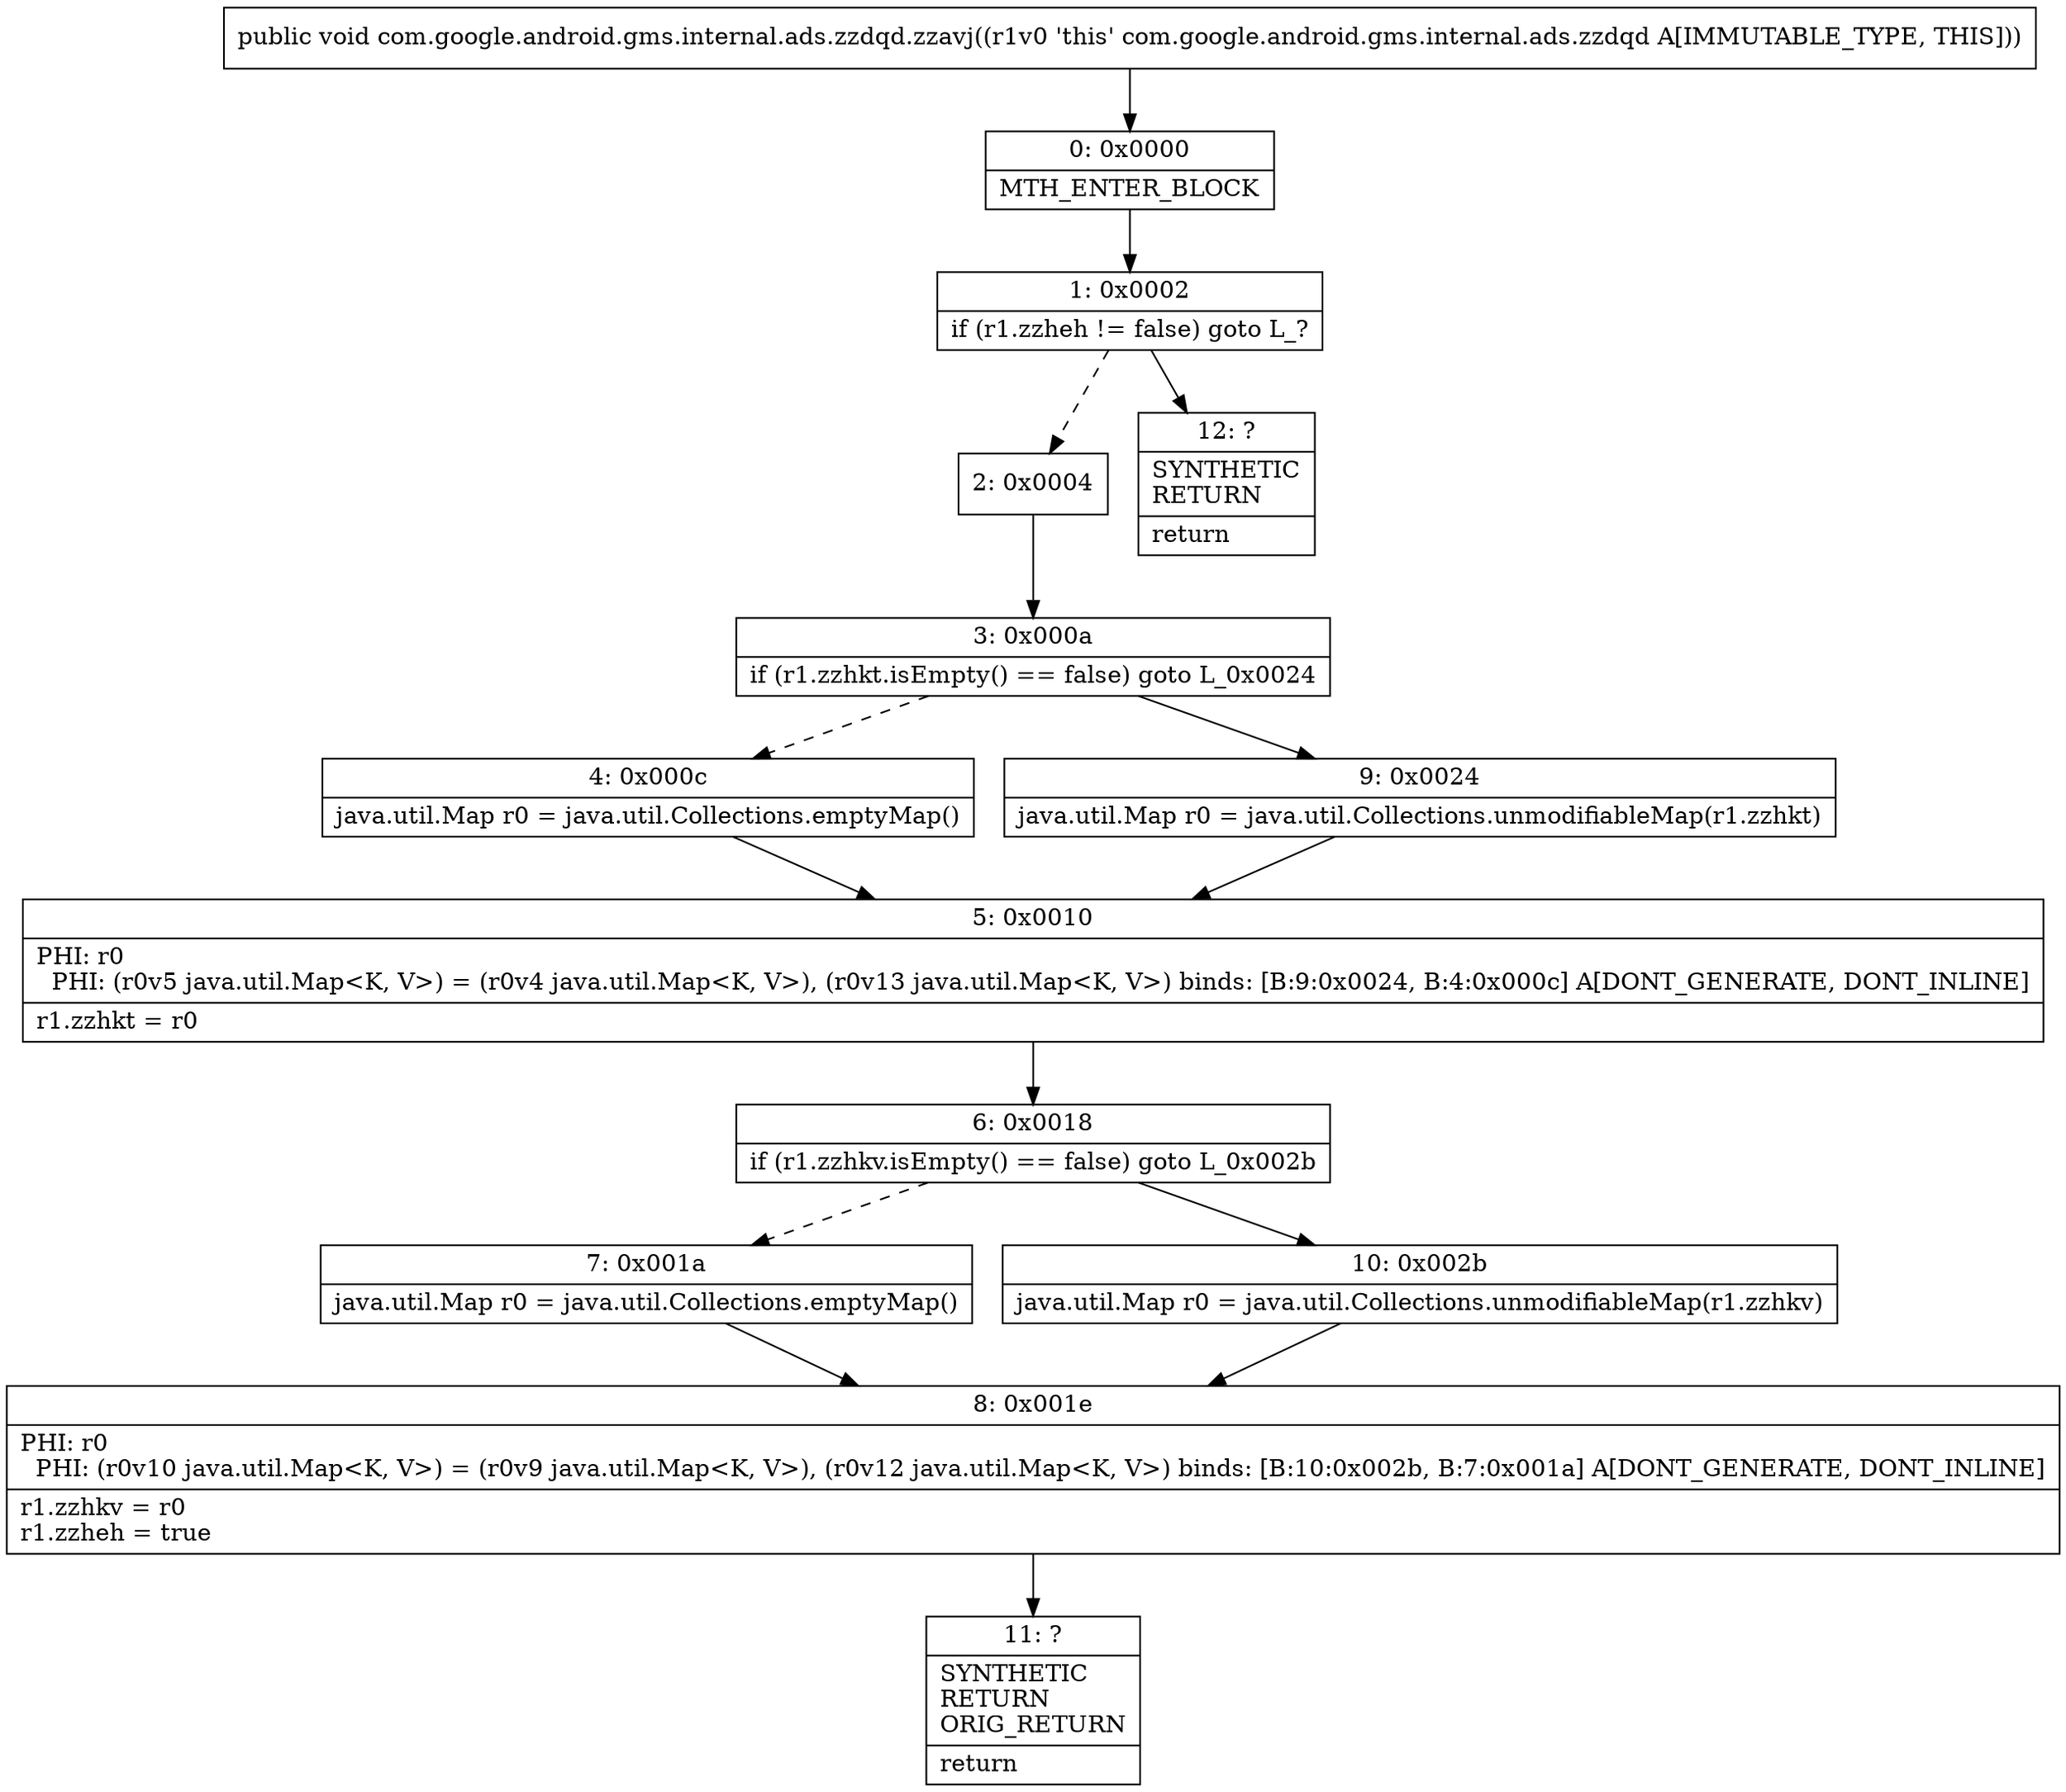 digraph "CFG forcom.google.android.gms.internal.ads.zzdqd.zzavj()V" {
Node_0 [shape=record,label="{0\:\ 0x0000|MTH_ENTER_BLOCK\l}"];
Node_1 [shape=record,label="{1\:\ 0x0002|if (r1.zzheh != false) goto L_?\l}"];
Node_2 [shape=record,label="{2\:\ 0x0004}"];
Node_3 [shape=record,label="{3\:\ 0x000a|if (r1.zzhkt.isEmpty() == false) goto L_0x0024\l}"];
Node_4 [shape=record,label="{4\:\ 0x000c|java.util.Map r0 = java.util.Collections.emptyMap()\l}"];
Node_5 [shape=record,label="{5\:\ 0x0010|PHI: r0 \l  PHI: (r0v5 java.util.Map\<K, V\>) = (r0v4 java.util.Map\<K, V\>), (r0v13 java.util.Map\<K, V\>) binds: [B:9:0x0024, B:4:0x000c] A[DONT_GENERATE, DONT_INLINE]\l|r1.zzhkt = r0\l}"];
Node_6 [shape=record,label="{6\:\ 0x0018|if (r1.zzhkv.isEmpty() == false) goto L_0x002b\l}"];
Node_7 [shape=record,label="{7\:\ 0x001a|java.util.Map r0 = java.util.Collections.emptyMap()\l}"];
Node_8 [shape=record,label="{8\:\ 0x001e|PHI: r0 \l  PHI: (r0v10 java.util.Map\<K, V\>) = (r0v9 java.util.Map\<K, V\>), (r0v12 java.util.Map\<K, V\>) binds: [B:10:0x002b, B:7:0x001a] A[DONT_GENERATE, DONT_INLINE]\l|r1.zzhkv = r0\lr1.zzheh = true\l}"];
Node_9 [shape=record,label="{9\:\ 0x0024|java.util.Map r0 = java.util.Collections.unmodifiableMap(r1.zzhkt)\l}"];
Node_10 [shape=record,label="{10\:\ 0x002b|java.util.Map r0 = java.util.Collections.unmodifiableMap(r1.zzhkv)\l}"];
Node_11 [shape=record,label="{11\:\ ?|SYNTHETIC\lRETURN\lORIG_RETURN\l|return\l}"];
Node_12 [shape=record,label="{12\:\ ?|SYNTHETIC\lRETURN\l|return\l}"];
MethodNode[shape=record,label="{public void com.google.android.gms.internal.ads.zzdqd.zzavj((r1v0 'this' com.google.android.gms.internal.ads.zzdqd A[IMMUTABLE_TYPE, THIS])) }"];
MethodNode -> Node_0;
Node_0 -> Node_1;
Node_1 -> Node_2[style=dashed];
Node_1 -> Node_12;
Node_2 -> Node_3;
Node_3 -> Node_4[style=dashed];
Node_3 -> Node_9;
Node_4 -> Node_5;
Node_5 -> Node_6;
Node_6 -> Node_7[style=dashed];
Node_6 -> Node_10;
Node_7 -> Node_8;
Node_8 -> Node_11;
Node_9 -> Node_5;
Node_10 -> Node_8;
}

